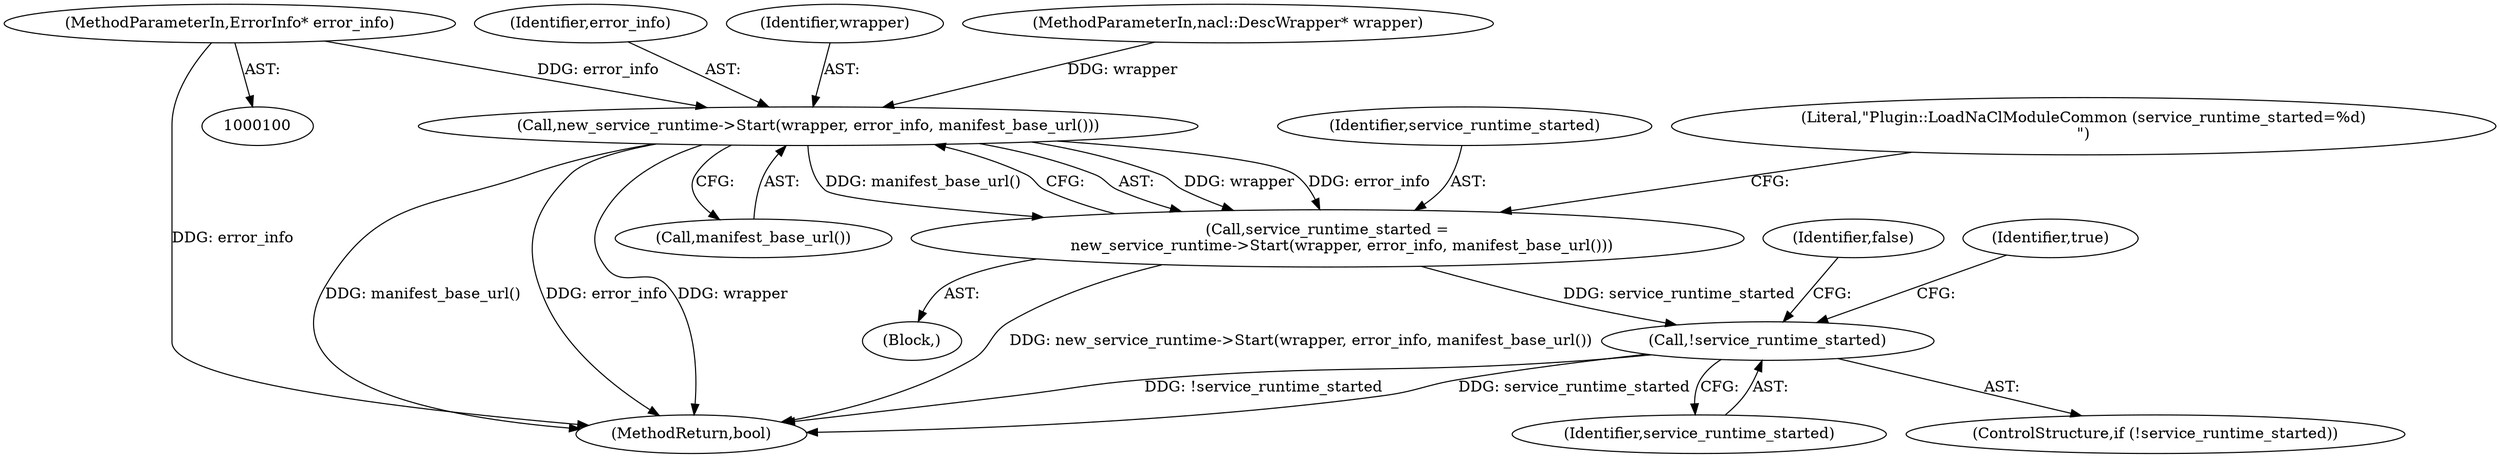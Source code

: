 digraph "0_Chrome_3b0d77670a0613f409110817455d2137576b485a_17@pointer" {
"1000105" [label="(MethodParameterIn,ErrorInfo* error_info)"];
"1000137" [label="(Call,new_service_runtime->Start(wrapper, error_info, manifest_base_url()))"];
"1000135" [label="(Call,service_runtime_started =\n      new_service_runtime->Start(wrapper, error_info, manifest_base_url()))"];
"1000146" [label="(Call,!service_runtime_started)"];
"1000108" [label="(Block,)"];
"1000137" [label="(Call,new_service_runtime->Start(wrapper, error_info, manifest_base_url()))"];
"1000136" [label="(Identifier,service_runtime_started)"];
"1000147" [label="(Identifier,service_runtime_started)"];
"1000150" [label="(Identifier,false)"];
"1000152" [label="(Identifier,true)"];
"1000139" [label="(Identifier,error_info)"];
"1000143" [label="(Literal,\"Plugin::LoadNaClModuleCommon (service_runtime_started=%d)\n\")"];
"1000138" [label="(Identifier,wrapper)"];
"1000146" [label="(Call,!service_runtime_started)"];
"1000145" [label="(ControlStructure,if (!service_runtime_started))"];
"1000135" [label="(Call,service_runtime_started =\n      new_service_runtime->Start(wrapper, error_info, manifest_base_url()))"];
"1000153" [label="(MethodReturn,bool)"];
"1000105" [label="(MethodParameterIn,ErrorInfo* error_info)"];
"1000140" [label="(Call,manifest_base_url())"];
"1000101" [label="(MethodParameterIn,nacl::DescWrapper* wrapper)"];
"1000105" -> "1000100"  [label="AST: "];
"1000105" -> "1000153"  [label="DDG: error_info"];
"1000105" -> "1000137"  [label="DDG: error_info"];
"1000137" -> "1000135"  [label="AST: "];
"1000137" -> "1000140"  [label="CFG: "];
"1000138" -> "1000137"  [label="AST: "];
"1000139" -> "1000137"  [label="AST: "];
"1000140" -> "1000137"  [label="AST: "];
"1000135" -> "1000137"  [label="CFG: "];
"1000137" -> "1000153"  [label="DDG: manifest_base_url()"];
"1000137" -> "1000153"  [label="DDG: error_info"];
"1000137" -> "1000153"  [label="DDG: wrapper"];
"1000137" -> "1000135"  [label="DDG: wrapper"];
"1000137" -> "1000135"  [label="DDG: error_info"];
"1000137" -> "1000135"  [label="DDG: manifest_base_url()"];
"1000101" -> "1000137"  [label="DDG: wrapper"];
"1000135" -> "1000108"  [label="AST: "];
"1000136" -> "1000135"  [label="AST: "];
"1000143" -> "1000135"  [label="CFG: "];
"1000135" -> "1000153"  [label="DDG: new_service_runtime->Start(wrapper, error_info, manifest_base_url())"];
"1000135" -> "1000146"  [label="DDG: service_runtime_started"];
"1000146" -> "1000145"  [label="AST: "];
"1000146" -> "1000147"  [label="CFG: "];
"1000147" -> "1000146"  [label="AST: "];
"1000150" -> "1000146"  [label="CFG: "];
"1000152" -> "1000146"  [label="CFG: "];
"1000146" -> "1000153"  [label="DDG: !service_runtime_started"];
"1000146" -> "1000153"  [label="DDG: service_runtime_started"];
}
